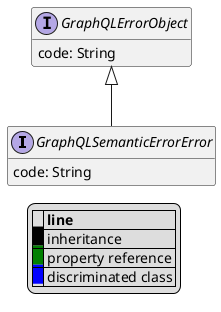 @startuml

hide empty fields
hide empty methods
legend
|= |= line |
|<back:black>   </back>| inheritance |
|<back:green>   </back>| property reference |
|<back:blue>   </back>| discriminated class |
endlegend
interface GraphQLSemanticErrorError [[GraphQLSemanticErrorError.svg]] extends GraphQLErrorObject {
    code: String
}
interface GraphQLErrorObject [[GraphQLErrorObject.svg]]  {
    code: String
}





@enduml
